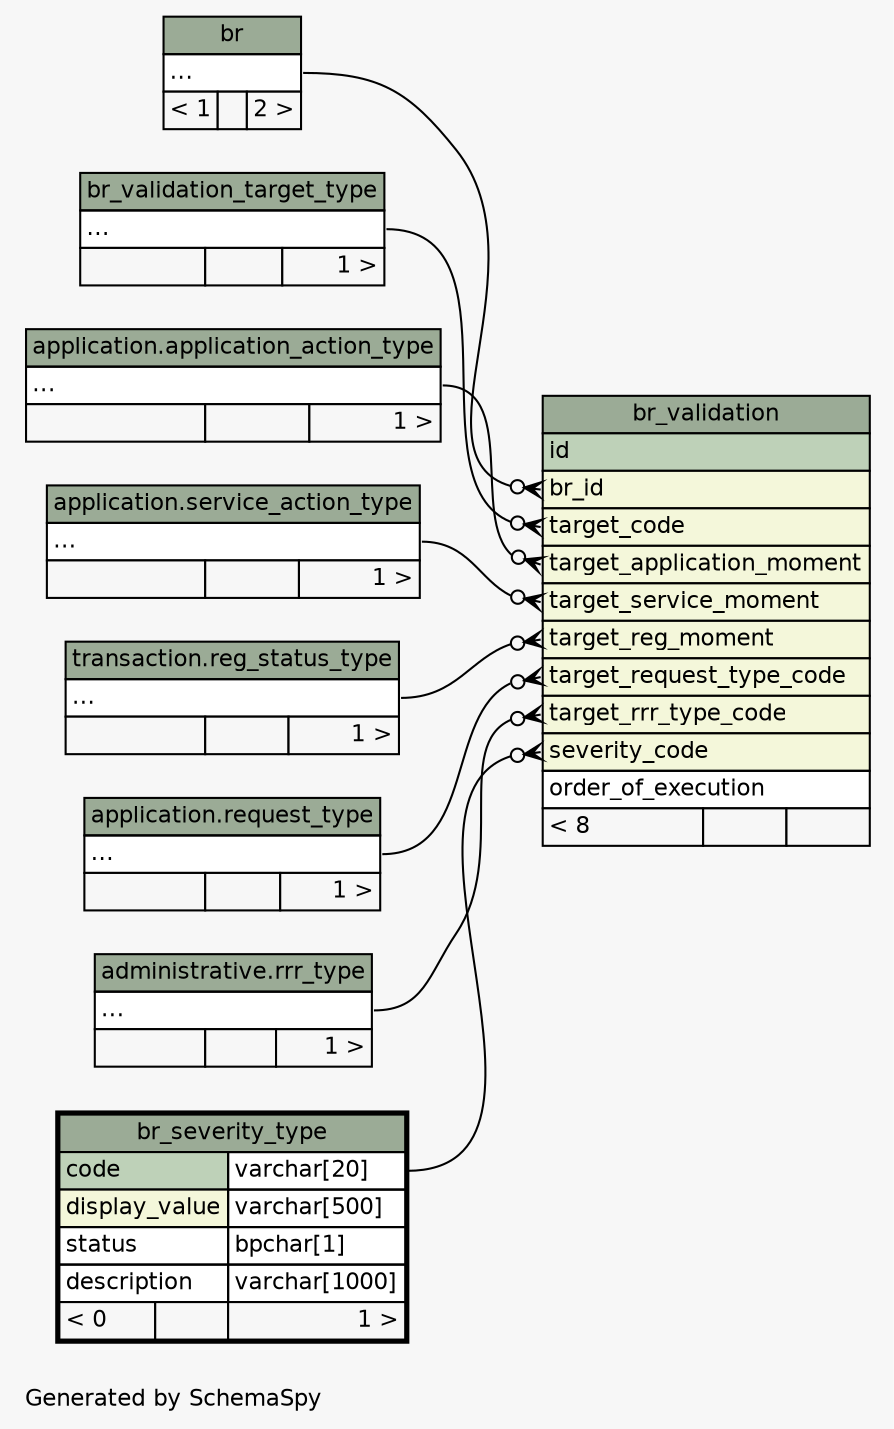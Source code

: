// dot 2.36.0 on Windows 8 6.2
// SchemaSpy rev 590
digraph "twoDegreesRelationshipsDiagram" {
  graph [
    rankdir="RL"
    bgcolor="#f7f7f7"
    label="\nGenerated by SchemaSpy"
    labeljust="l"
    nodesep="0.18"
    ranksep="0.46"
    fontname="Helvetica"
    fontsize="11"
  ];
  node [
    fontname="Helvetica"
    fontsize="11"
    shape="plaintext"
  ];
  edge [
    arrowsize="0.8"
  ];
  "br_validation":"br_id":w -> "br":"elipses":e [arrowhead=none dir=back arrowtail=crowodot];
  "br_validation":"severity_code":w -> "br_severity_type":"code.type":e [arrowhead=none dir=back arrowtail=crowodot];
  "br_validation":"target_application_moment":w -> "application.application_action_type":"elipses":e [arrowhead=none dir=back arrowtail=crowodot];
  "br_validation":"target_code":w -> "br_validation_target_type":"elipses":e [arrowhead=none dir=back arrowtail=crowodot];
  "br_validation":"target_reg_moment":w -> "transaction.reg_status_type":"elipses":e [arrowhead=none dir=back arrowtail=crowodot];
  "br_validation":"target_request_type_code":w -> "application.request_type":"elipses":e [arrowhead=none dir=back arrowtail=crowodot];
  "br_validation":"target_rrr_type_code":w -> "administrative.rrr_type":"elipses":e [arrowhead=none dir=back arrowtail=crowodot];
  "br_validation":"target_service_moment":w -> "application.service_action_type":"elipses":e [arrowhead=none dir=back arrowtail=crowodot];
  "application.application_action_type" [
    label=<
    <TABLE BORDER="0" CELLBORDER="1" CELLSPACING="0" BGCOLOR="#ffffff">
      <TR><TD COLSPAN="3" BGCOLOR="#9bab96" ALIGN="CENTER">application.application_action_type</TD></TR>
      <TR><TD PORT="elipses" COLSPAN="3" ALIGN="LEFT">...</TD></TR>
      <TR><TD ALIGN="LEFT" BGCOLOR="#f7f7f7">  </TD><TD ALIGN="RIGHT" BGCOLOR="#f7f7f7">  </TD><TD ALIGN="RIGHT" BGCOLOR="#f7f7f7">1 &gt;</TD></TR>
    </TABLE>>
    URL="../../application/tables/application_action_type.html"
    tooltip="application.application_action_type"
  ];
  "br" [
    label=<
    <TABLE BORDER="0" CELLBORDER="1" CELLSPACING="0" BGCOLOR="#ffffff">
      <TR><TD COLSPAN="3" BGCOLOR="#9bab96" ALIGN="CENTER">br</TD></TR>
      <TR><TD PORT="elipses" COLSPAN="3" ALIGN="LEFT">...</TD></TR>
      <TR><TD ALIGN="LEFT" BGCOLOR="#f7f7f7">&lt; 1</TD><TD ALIGN="RIGHT" BGCOLOR="#f7f7f7">  </TD><TD ALIGN="RIGHT" BGCOLOR="#f7f7f7">2 &gt;</TD></TR>
    </TABLE>>
    URL="br.html"
    tooltip="br"
  ];
  "br_severity_type" [
    label=<
    <TABLE BORDER="2" CELLBORDER="1" CELLSPACING="0" BGCOLOR="#ffffff">
      <TR><TD COLSPAN="3" BGCOLOR="#9bab96" ALIGN="CENTER">br_severity_type</TD></TR>
      <TR><TD PORT="code" COLSPAN="2" BGCOLOR="#bed1b8" ALIGN="LEFT">code</TD><TD PORT="code.type" ALIGN="LEFT">varchar[20]</TD></TR>
      <TR><TD PORT="display_value" COLSPAN="2" BGCOLOR="#f4f7da" ALIGN="LEFT">display_value</TD><TD PORT="display_value.type" ALIGN="LEFT">varchar[500]</TD></TR>
      <TR><TD PORT="status" COLSPAN="2" ALIGN="LEFT">status</TD><TD PORT="status.type" ALIGN="LEFT">bpchar[1]</TD></TR>
      <TR><TD PORT="description" COLSPAN="2" ALIGN="LEFT">description</TD><TD PORT="description.type" ALIGN="LEFT">varchar[1000]</TD></TR>
      <TR><TD ALIGN="LEFT" BGCOLOR="#f7f7f7">&lt; 0</TD><TD ALIGN="RIGHT" BGCOLOR="#f7f7f7">  </TD><TD ALIGN="RIGHT" BGCOLOR="#f7f7f7">1 &gt;</TD></TR>
    </TABLE>>
    URL="br_severity_type.html"
    tooltip="br_severity_type"
  ];
  "br_validation" [
    label=<
    <TABLE BORDER="0" CELLBORDER="1" CELLSPACING="0" BGCOLOR="#ffffff">
      <TR><TD COLSPAN="3" BGCOLOR="#9bab96" ALIGN="CENTER">br_validation</TD></TR>
      <TR><TD PORT="id" COLSPAN="3" BGCOLOR="#bed1b8" ALIGN="LEFT">id</TD></TR>
      <TR><TD PORT="br_id" COLSPAN="3" BGCOLOR="#f4f7da" ALIGN="LEFT">br_id</TD></TR>
      <TR><TD PORT="target_code" COLSPAN="3" BGCOLOR="#f4f7da" ALIGN="LEFT">target_code</TD></TR>
      <TR><TD PORT="target_application_moment" COLSPAN="3" BGCOLOR="#f4f7da" ALIGN="LEFT">target_application_moment</TD></TR>
      <TR><TD PORT="target_service_moment" COLSPAN="3" BGCOLOR="#f4f7da" ALIGN="LEFT">target_service_moment</TD></TR>
      <TR><TD PORT="target_reg_moment" COLSPAN="3" BGCOLOR="#f4f7da" ALIGN="LEFT">target_reg_moment</TD></TR>
      <TR><TD PORT="target_request_type_code" COLSPAN="3" BGCOLOR="#f4f7da" ALIGN="LEFT">target_request_type_code</TD></TR>
      <TR><TD PORT="target_rrr_type_code" COLSPAN="3" BGCOLOR="#f4f7da" ALIGN="LEFT">target_rrr_type_code</TD></TR>
      <TR><TD PORT="severity_code" COLSPAN="3" BGCOLOR="#f4f7da" ALIGN="LEFT">severity_code</TD></TR>
      <TR><TD PORT="order_of_execution" COLSPAN="3" ALIGN="LEFT">order_of_execution</TD></TR>
      <TR><TD ALIGN="LEFT" BGCOLOR="#f7f7f7">&lt; 8</TD><TD ALIGN="RIGHT" BGCOLOR="#f7f7f7">  </TD><TD ALIGN="RIGHT" BGCOLOR="#f7f7f7">  </TD></TR>
    </TABLE>>
    URL="br_validation.html"
    tooltip="br_validation"
  ];
  "br_validation_target_type" [
    label=<
    <TABLE BORDER="0" CELLBORDER="1" CELLSPACING="0" BGCOLOR="#ffffff">
      <TR><TD COLSPAN="3" BGCOLOR="#9bab96" ALIGN="CENTER">br_validation_target_type</TD></TR>
      <TR><TD PORT="elipses" COLSPAN="3" ALIGN="LEFT">...</TD></TR>
      <TR><TD ALIGN="LEFT" BGCOLOR="#f7f7f7">  </TD><TD ALIGN="RIGHT" BGCOLOR="#f7f7f7">  </TD><TD ALIGN="RIGHT" BGCOLOR="#f7f7f7">1 &gt;</TD></TR>
    </TABLE>>
    URL="br_validation_target_type.html"
    tooltip="br_validation_target_type"
  ];
  "transaction.reg_status_type" [
    label=<
    <TABLE BORDER="0" CELLBORDER="1" CELLSPACING="0" BGCOLOR="#ffffff">
      <TR><TD COLSPAN="3" BGCOLOR="#9bab96" ALIGN="CENTER">transaction.reg_status_type</TD></TR>
      <TR><TD PORT="elipses" COLSPAN="3" ALIGN="LEFT">...</TD></TR>
      <TR><TD ALIGN="LEFT" BGCOLOR="#f7f7f7">  </TD><TD ALIGN="RIGHT" BGCOLOR="#f7f7f7">  </TD><TD ALIGN="RIGHT" BGCOLOR="#f7f7f7">1 &gt;</TD></TR>
    </TABLE>>
    URL="../../transaction/tables/reg_status_type.html"
    tooltip="transaction.reg_status_type"
  ];
  "application.request_type" [
    label=<
    <TABLE BORDER="0" CELLBORDER="1" CELLSPACING="0" BGCOLOR="#ffffff">
      <TR><TD COLSPAN="3" BGCOLOR="#9bab96" ALIGN="CENTER">application.request_type</TD></TR>
      <TR><TD PORT="elipses" COLSPAN="3" ALIGN="LEFT">...</TD></TR>
      <TR><TD ALIGN="LEFT" BGCOLOR="#f7f7f7">  </TD><TD ALIGN="RIGHT" BGCOLOR="#f7f7f7">  </TD><TD ALIGN="RIGHT" BGCOLOR="#f7f7f7">1 &gt;</TD></TR>
    </TABLE>>
    URL="../../application/tables/request_type.html"
    tooltip="application.request_type"
  ];
  "administrative.rrr_type" [
    label=<
    <TABLE BORDER="0" CELLBORDER="1" CELLSPACING="0" BGCOLOR="#ffffff">
      <TR><TD COLSPAN="3" BGCOLOR="#9bab96" ALIGN="CENTER">administrative.rrr_type</TD></TR>
      <TR><TD PORT="elipses" COLSPAN="3" ALIGN="LEFT">...</TD></TR>
      <TR><TD ALIGN="LEFT" BGCOLOR="#f7f7f7">  </TD><TD ALIGN="RIGHT" BGCOLOR="#f7f7f7">  </TD><TD ALIGN="RIGHT" BGCOLOR="#f7f7f7">1 &gt;</TD></TR>
    </TABLE>>
    URL="../../administrative/tables/rrr_type.html"
    tooltip="administrative.rrr_type"
  ];
  "application.service_action_type" [
    label=<
    <TABLE BORDER="0" CELLBORDER="1" CELLSPACING="0" BGCOLOR="#ffffff">
      <TR><TD COLSPAN="3" BGCOLOR="#9bab96" ALIGN="CENTER">application.service_action_type</TD></TR>
      <TR><TD PORT="elipses" COLSPAN="3" ALIGN="LEFT">...</TD></TR>
      <TR><TD ALIGN="LEFT" BGCOLOR="#f7f7f7">  </TD><TD ALIGN="RIGHT" BGCOLOR="#f7f7f7">  </TD><TD ALIGN="RIGHT" BGCOLOR="#f7f7f7">1 &gt;</TD></TR>
    </TABLE>>
    URL="../../application/tables/service_action_type.html"
    tooltip="application.service_action_type"
  ];
}
